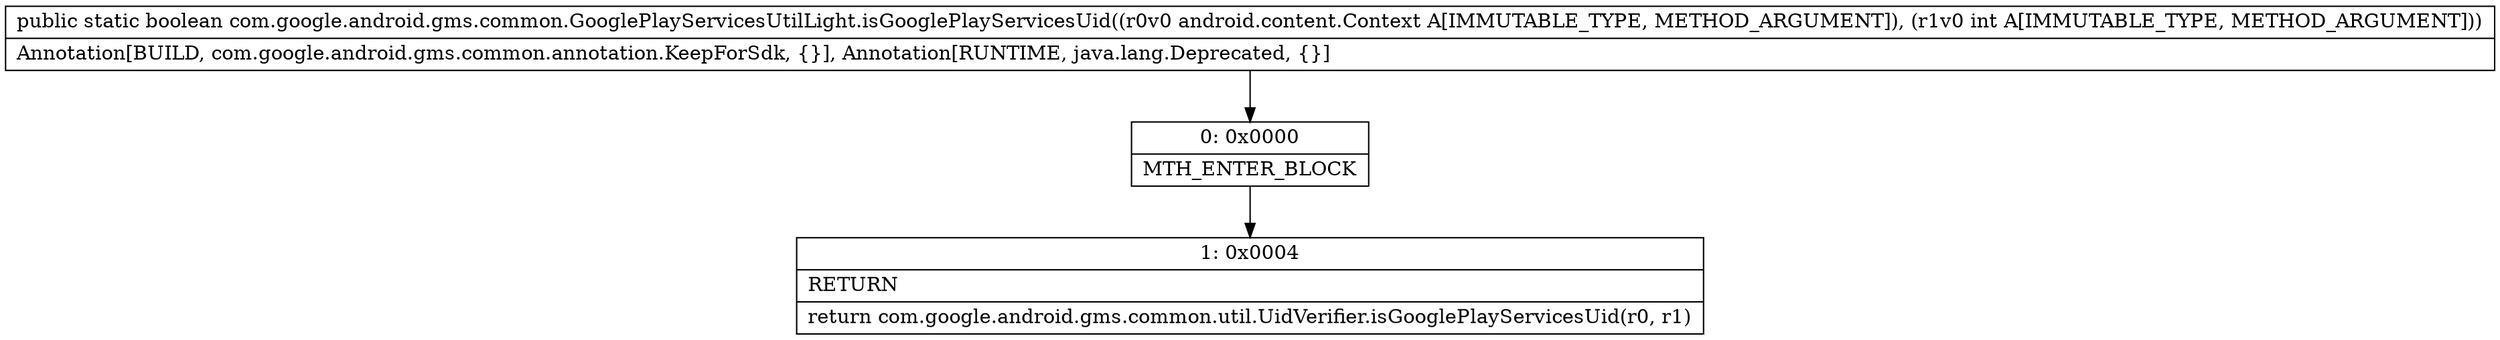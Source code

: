 digraph "CFG forcom.google.android.gms.common.GooglePlayServicesUtilLight.isGooglePlayServicesUid(Landroid\/content\/Context;I)Z" {
Node_0 [shape=record,label="{0\:\ 0x0000|MTH_ENTER_BLOCK\l}"];
Node_1 [shape=record,label="{1\:\ 0x0004|RETURN\l|return com.google.android.gms.common.util.UidVerifier.isGooglePlayServicesUid(r0, r1)\l}"];
MethodNode[shape=record,label="{public static boolean com.google.android.gms.common.GooglePlayServicesUtilLight.isGooglePlayServicesUid((r0v0 android.content.Context A[IMMUTABLE_TYPE, METHOD_ARGUMENT]), (r1v0 int A[IMMUTABLE_TYPE, METHOD_ARGUMENT]))  | Annotation[BUILD, com.google.android.gms.common.annotation.KeepForSdk, \{\}], Annotation[RUNTIME, java.lang.Deprecated, \{\}]\l}"];
MethodNode -> Node_0;
Node_0 -> Node_1;
}

